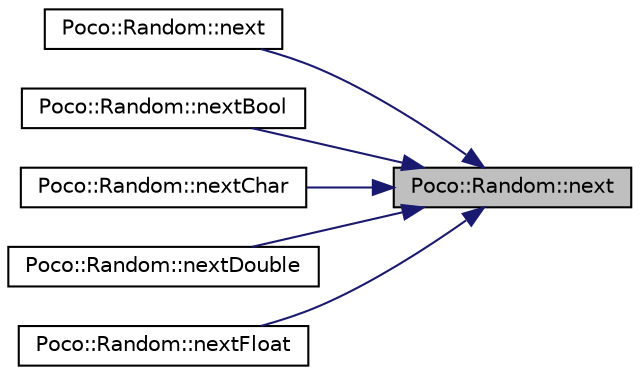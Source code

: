 digraph "Poco::Random::next"
{
 // LATEX_PDF_SIZE
  edge [fontname="Helvetica",fontsize="10",labelfontname="Helvetica",labelfontsize="10"];
  node [fontname="Helvetica",fontsize="10",shape=record];
  rankdir="RL";
  Node1 [label="Poco::Random::next",height=0.2,width=0.4,color="black", fillcolor="grey75", style="filled", fontcolor="black",tooltip=" "];
  Node1 -> Node2 [dir="back",color="midnightblue",fontsize="10",style="solid",fontname="Helvetica"];
  Node2 [label="Poco::Random::next",height=0.2,width=0.4,color="black", fillcolor="white", style="filled",URL="$classPoco_1_1Random.html#a92ca17d59c6d48471af255e7794de552",tooltip="Returns the next 31-bit pseudo random number."];
  Node1 -> Node3 [dir="back",color="midnightblue",fontsize="10",style="solid",fontname="Helvetica"];
  Node3 [label="Poco::Random::nextBool",height=0.2,width=0.4,color="black", fillcolor="white", style="filled",URL="$classPoco_1_1Random.html#a8b8193a990e186ef5bf6fc4eefb5cff1",tooltip="Returns the next pseudo random character."];
  Node1 -> Node4 [dir="back",color="midnightblue",fontsize="10",style="solid",fontname="Helvetica"];
  Node4 [label="Poco::Random::nextChar",height=0.2,width=0.4,color="black", fillcolor="white", style="filled",URL="$classPoco_1_1Random.html#ad53a933ea29de911183196c9a27c66b2",tooltip="Returns the next 31-bit pseudo random number modulo n."];
  Node1 -> Node5 [dir="back",color="midnightblue",fontsize="10",style="solid",fontname="Helvetica"];
  Node5 [label="Poco::Random::nextDouble",height=0.2,width=0.4,color="black", fillcolor="white", style="filled",URL="$classPoco_1_1Random.html#a48350733703e6c3d80c692e0405c5cf9",tooltip="Returns the next float pseudo random number between 0.0 and 1.0."];
  Node1 -> Node6 [dir="back",color="midnightblue",fontsize="10",style="solid",fontname="Helvetica"];
  Node6 [label="Poco::Random::nextFloat",height=0.2,width=0.4,color="black", fillcolor="white", style="filled",URL="$classPoco_1_1Random.html#a988b5d0cb8d50f8c63a1e7547797917b",tooltip="Returns the next boolean pseudo random value."];
}
